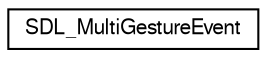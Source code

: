 digraph "Graphical Class Hierarchy"
{
  edge [fontname="FreeSans",fontsize="10",labelfontname="FreeSans",labelfontsize="10"];
  node [fontname="FreeSans",fontsize="10",shape=record];
  rankdir="LR";
  Node1 [label="SDL_MultiGestureEvent",height=0.2,width=0.4,color="black", fillcolor="white", style="filled",URL="$d7/d64/struct_s_d_l___multi_gesture_event.html",tooltip="Multiple Finger Gesture Event (event.mgesture.*) "];
}

